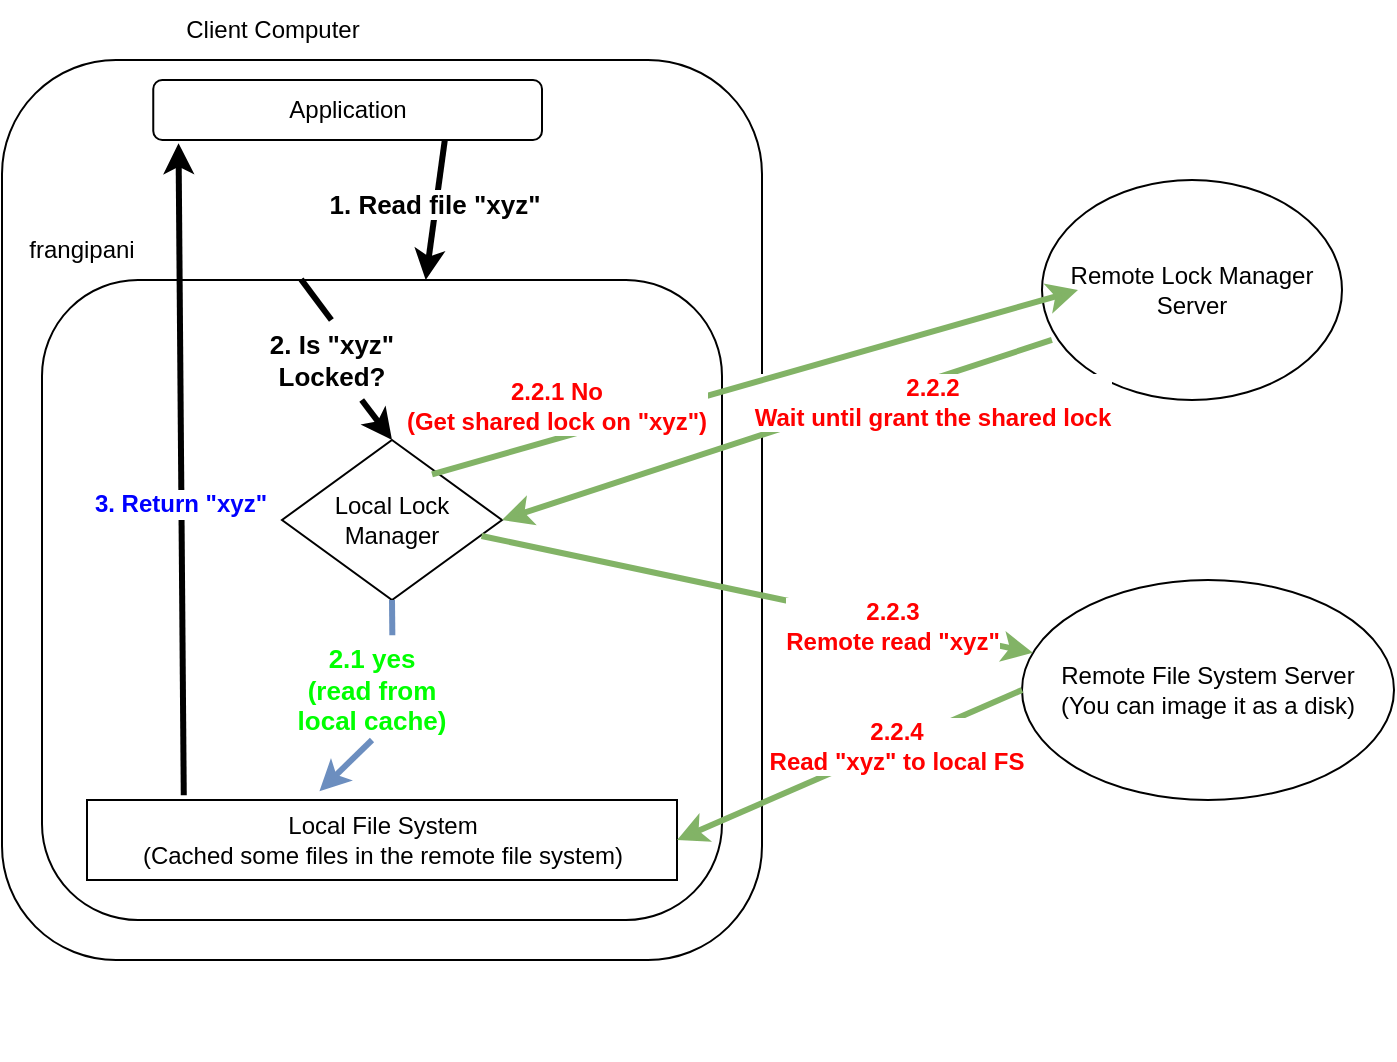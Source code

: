 <mxfile>
    <diagram id="W6bzn5BLehHzSlYxRYl9" name="Page-1">
        <mxGraphModel dx="1258" dy="566" grid="1" gridSize="10" guides="1" tooltips="1" connect="1" arrows="1" fold="1" page="1" pageScale="1" pageWidth="827" pageHeight="1169" math="0" shadow="0">
            <root>
                <mxCell id="0"/>
                <mxCell id="1" parent="0"/>
                <mxCell id="2" value="Remote Lock Manager Server" style="ellipse;whiteSpace=wrap;html=1;" parent="1" vertex="1">
                    <mxGeometry x="610" y="100" width="150" height="110" as="geometry"/>
                </mxCell>
                <mxCell id="3" value="Remote File System Server&lt;br&gt;(You can image it as a disk)" style="ellipse;whiteSpace=wrap;html=1;" parent="1" vertex="1">
                    <mxGeometry x="600" y="300" width="186" height="110" as="geometry"/>
                </mxCell>
                <mxCell id="7" value="" style="group;fontSize=13;fontStyle=1" parent="1" vertex="1" connectable="0">
                    <mxGeometry x="90" y="10" width="380" height="530" as="geometry"/>
                </mxCell>
                <mxCell id="4" value="" style="rounded=1;whiteSpace=wrap;html=1;" parent="7" vertex="1">
                    <mxGeometry y="30" width="380" height="450" as="geometry"/>
                </mxCell>
                <mxCell id="6" value="Client Computer" style="text;html=1;strokeColor=none;fillColor=none;align=center;verticalAlign=middle;whiteSpace=wrap;rounded=0;" parent="7" vertex="1">
                    <mxGeometry x="77.5" width="115" height="30" as="geometry"/>
                </mxCell>
                <mxCell id="13" value="" style="edgeStyle=none;html=1;exitX=0.75;exitY=1;exitDx=0;exitDy=0;strokeWidth=3;" parent="7" source="10" target="11" edge="1">
                    <mxGeometry relative="1" as="geometry"/>
                </mxCell>
                <mxCell id="14" value="1. Read file &quot;xyz&quot;" style="edgeLabel;html=1;align=center;verticalAlign=middle;resizable=0;points=[];fontSize=13;fontStyle=1" parent="13" vertex="1" connectable="0">
                    <mxGeometry x="0.184" y="2" relative="1" as="geometry">
                        <mxPoint x="-2" y="-10" as="offset"/>
                    </mxGeometry>
                </mxCell>
                <mxCell id="10" value="Application" style="rounded=1;whiteSpace=wrap;html=1;" parent="7" vertex="1">
                    <mxGeometry x="75.63" y="40" width="194.37" height="30" as="geometry"/>
                </mxCell>
                <mxCell id="11" value="" style="rounded=1;whiteSpace=wrap;html=1;" parent="7" vertex="1">
                    <mxGeometry x="20" y="140" width="340" height="320" as="geometry"/>
                </mxCell>
                <mxCell id="12" value="frangipani" style="text;html=1;strokeColor=none;fillColor=none;align=center;verticalAlign=middle;whiteSpace=wrap;rounded=0;" parent="7" vertex="1">
                    <mxGeometry x="10" y="110" width="60" height="30" as="geometry"/>
                </mxCell>
                <mxCell id="9" value="Local Lock Manager" style="rhombus;whiteSpace=wrap;html=1;" parent="7" vertex="1">
                    <mxGeometry x="140" y="220" width="110" height="80" as="geometry"/>
                </mxCell>
                <mxCell id="15" value="" style="endArrow=classic;html=1;entryX=0.5;entryY=0;entryDx=0;entryDy=0;startArrow=none;strokeWidth=3;" parent="7" source="17" target="9" edge="1">
                    <mxGeometry width="50" height="50" relative="1" as="geometry">
                        <mxPoint x="155" y="120" as="sourcePoint"/>
                        <mxPoint x="330" y="190" as="targetPoint"/>
                    </mxGeometry>
                </mxCell>
                <mxCell id="17" value="2. Is &quot;xyz&quot; Locked?" style="text;html=1;strokeColor=none;fillColor=none;align=center;verticalAlign=middle;whiteSpace=wrap;rounded=0;fontStyle=1;fontSize=13;" parent="7" vertex="1">
                    <mxGeometry x="127.82" y="160" width="73.75" height="40" as="geometry"/>
                </mxCell>
                <mxCell id="18" value="" style="endArrow=none;html=1;entryX=0.5;entryY=0;entryDx=0;entryDy=0;exitX=0.381;exitY=-0.001;exitDx=0;exitDy=0;exitPerimeter=0;strokeWidth=3;" parent="7" source="11" target="17" edge="1">
                    <mxGeometry width="50" height="50" relative="1" as="geometry">
                        <mxPoint x="195" y="130" as="sourcePoint"/>
                        <mxPoint x="225" y="165" as="targetPoint"/>
                    </mxGeometry>
                </mxCell>
                <mxCell id="21" value="Local File System&lt;br&gt;(Cached some files in the remote file system)" style="rounded=0;whiteSpace=wrap;html=1;" parent="7" vertex="1">
                    <mxGeometry x="42.5" y="400" width="295" height="40" as="geometry"/>
                </mxCell>
                <mxCell id="22" value="" style="endArrow=classic;html=1;exitX=0.5;exitY=1;exitDx=0;exitDy=0;entryX=0.394;entryY=-0.11;entryDx=0;entryDy=0;startArrow=none;entryPerimeter=0;strokeWidth=3;fillColor=#dae8fc;strokeColor=#6c8ebf;" parent="7" source="23" target="21" edge="1">
                    <mxGeometry width="50" height="50" relative="1" as="geometry">
                        <mxPoint x="290" y="300" as="sourcePoint"/>
                        <mxPoint x="340" y="250" as="targetPoint"/>
                    </mxGeometry>
                </mxCell>
                <mxCell id="23" value="2.1 yes&lt;br style=&quot;font-size: 13px;&quot;&gt;(read from local cache)" style="text;html=1;strokeColor=none;fillColor=none;align=center;verticalAlign=middle;whiteSpace=wrap;rounded=0;fontColor=#00FF00;fontStyle=1;fontSize=13;" parent="7" vertex="1">
                    <mxGeometry x="140" y="320" width="90" height="50" as="geometry"/>
                </mxCell>
                <mxCell id="24" value="" style="endArrow=none;html=1;exitX=0.5;exitY=1;exitDx=0;exitDy=0;entryX=0.613;entryY=-0.048;entryDx=0;entryDy=0;entryPerimeter=0;strokeWidth=3;fillColor=#dae8fc;strokeColor=#6c8ebf;" parent="7" source="9" target="23" edge="1">
                    <mxGeometry width="50" height="50" relative="1" as="geometry">
                        <mxPoint x="187.5" y="300" as="sourcePoint"/>
                        <mxPoint x="206.25" y="470" as="targetPoint"/>
                    </mxGeometry>
                </mxCell>
                <mxCell id="25" value="" style="endArrow=classic;html=1;exitX=0.164;exitY=-0.06;exitDx=0;exitDy=0;exitPerimeter=0;entryX=0.065;entryY=1.053;entryDx=0;entryDy=0;entryPerimeter=0;fontSize=11;strokeWidth=3;" parent="7" source="21" target="10" edge="1">
                    <mxGeometry width="50" height="50" relative="1" as="geometry">
                        <mxPoint x="290" y="270" as="sourcePoint"/>
                        <mxPoint x="340" y="220" as="targetPoint"/>
                    </mxGeometry>
                </mxCell>
                <mxCell id="26" value="3. Return &quot;xyz&quot;" style="edgeLabel;html=1;align=center;verticalAlign=middle;resizable=0;points=[];fontColor=#0000FF;fontStyle=1;fontSize=12;" parent="25" vertex="1" connectable="0">
                    <mxGeometry x="-0.104" y="1" relative="1" as="geometry">
                        <mxPoint as="offset"/>
                    </mxGeometry>
                </mxCell>
                <mxCell id="29" value="" style="endArrow=classic;html=1;exitX=0.033;exitY=0.727;exitDx=0;exitDy=0;exitPerimeter=0;entryX=1;entryY=0.5;entryDx=0;entryDy=0;fontColor=#FF0000;fillColor=#d5e8d4;strokeColor=#82b366;strokeWidth=3;" parent="1" source="2" target="9" edge="1">
                    <mxGeometry width="50" height="50" relative="1" as="geometry">
                        <mxPoint x="380" y="280" as="sourcePoint"/>
                        <mxPoint x="430" y="230" as="targetPoint"/>
                    </mxGeometry>
                </mxCell>
                <mxCell id="30" value="2.2.2&lt;br style=&quot;font-size: 12px;&quot;&gt;Wait until grant the shared lock" style="edgeLabel;html=1;align=center;verticalAlign=middle;resizable=0;points=[];fontColor=#FF0000;fontSize=12;fontStyle=1" parent="29" vertex="1" connectable="0">
                    <mxGeometry x="-0.509" y="2" relative="1" as="geometry">
                        <mxPoint x="7" y="7" as="offset"/>
                    </mxGeometry>
                </mxCell>
                <mxCell id="31" value="" style="endArrow=classic;html=1;exitX=0.907;exitY=0.6;exitDx=0;exitDy=0;exitPerimeter=0;fillColor=#d5e8d4;strokeColor=#82b366;strokeWidth=3;" parent="1" source="9" target="3" edge="1">
                    <mxGeometry width="50" height="50" relative="1" as="geometry">
                        <mxPoint x="380" y="270" as="sourcePoint"/>
                        <mxPoint x="430" y="220" as="targetPoint"/>
                    </mxGeometry>
                </mxCell>
                <mxCell id="32" value="2.2.3 &lt;br style=&quot;font-size: 12px;&quot;&gt;Remote read &quot;xyz&quot;" style="edgeLabel;html=1;align=center;verticalAlign=middle;resizable=0;points=[];fontColor=#FF0000;fontSize=12;fontStyle=1" parent="31" vertex="1" connectable="0">
                    <mxGeometry x="0.347" y="-3" relative="1" as="geometry">
                        <mxPoint x="20" y="2" as="offset"/>
                    </mxGeometry>
                </mxCell>
                <mxCell id="33" value="" style="endArrow=classic;html=1;exitX=0;exitY=0.5;exitDx=0;exitDy=0;entryX=1;entryY=0.5;entryDx=0;entryDy=0;fillColor=#d5e8d4;strokeColor=#82b366;strokeWidth=3;" parent="1" source="3" target="21" edge="1">
                    <mxGeometry width="50" height="50" relative="1" as="geometry">
                        <mxPoint x="380" y="260" as="sourcePoint"/>
                        <mxPoint x="430" y="210" as="targetPoint"/>
                    </mxGeometry>
                </mxCell>
                <mxCell id="34" value="2.2.4&lt;br style=&quot;font-size: 12px;&quot;&gt;Read &quot;xyz&quot; to local FS" style="edgeLabel;html=1;align=center;verticalAlign=middle;resizable=0;points=[];fontColor=#FF0000;fontSize=12;fontStyle=1" parent="33" vertex="1" connectable="0">
                    <mxGeometry x="-0.267" relative="1" as="geometry">
                        <mxPoint as="offset"/>
                    </mxGeometry>
                </mxCell>
                <mxCell id="35" value="" style="endArrow=classic;html=1;exitX=0.682;exitY=0.215;exitDx=0;exitDy=0;entryX=0;entryY=0.5;entryDx=0;entryDy=0;fontColor=#FF0000;fillColor=#d5e8d4;strokeColor=#82b366;strokeWidth=3;exitPerimeter=0;" parent="1" source="9" edge="1">
                    <mxGeometry width="50" height="50" relative="1" as="geometry">
                        <mxPoint x="282.5" y="240" as="sourcePoint"/>
                        <mxPoint x="628" y="155" as="targetPoint"/>
                    </mxGeometry>
                </mxCell>
                <mxCell id="36" value="2.2.1 No&lt;br style=&quot;font-size: 12px;&quot;&gt;(Get shared lock on &quot;xyz&quot;)" style="edgeLabel;html=1;align=center;verticalAlign=middle;resizable=0;points=[];fontColor=#FF0000;fontSize=12;fontStyle=1" parent="35" vertex="1" connectable="0">
                    <mxGeometry x="0.375" y="-1" relative="1" as="geometry">
                        <mxPoint x="-161" y="28" as="offset"/>
                    </mxGeometry>
                </mxCell>
            </root>
        </mxGraphModel>
    </diagram>
</mxfile>